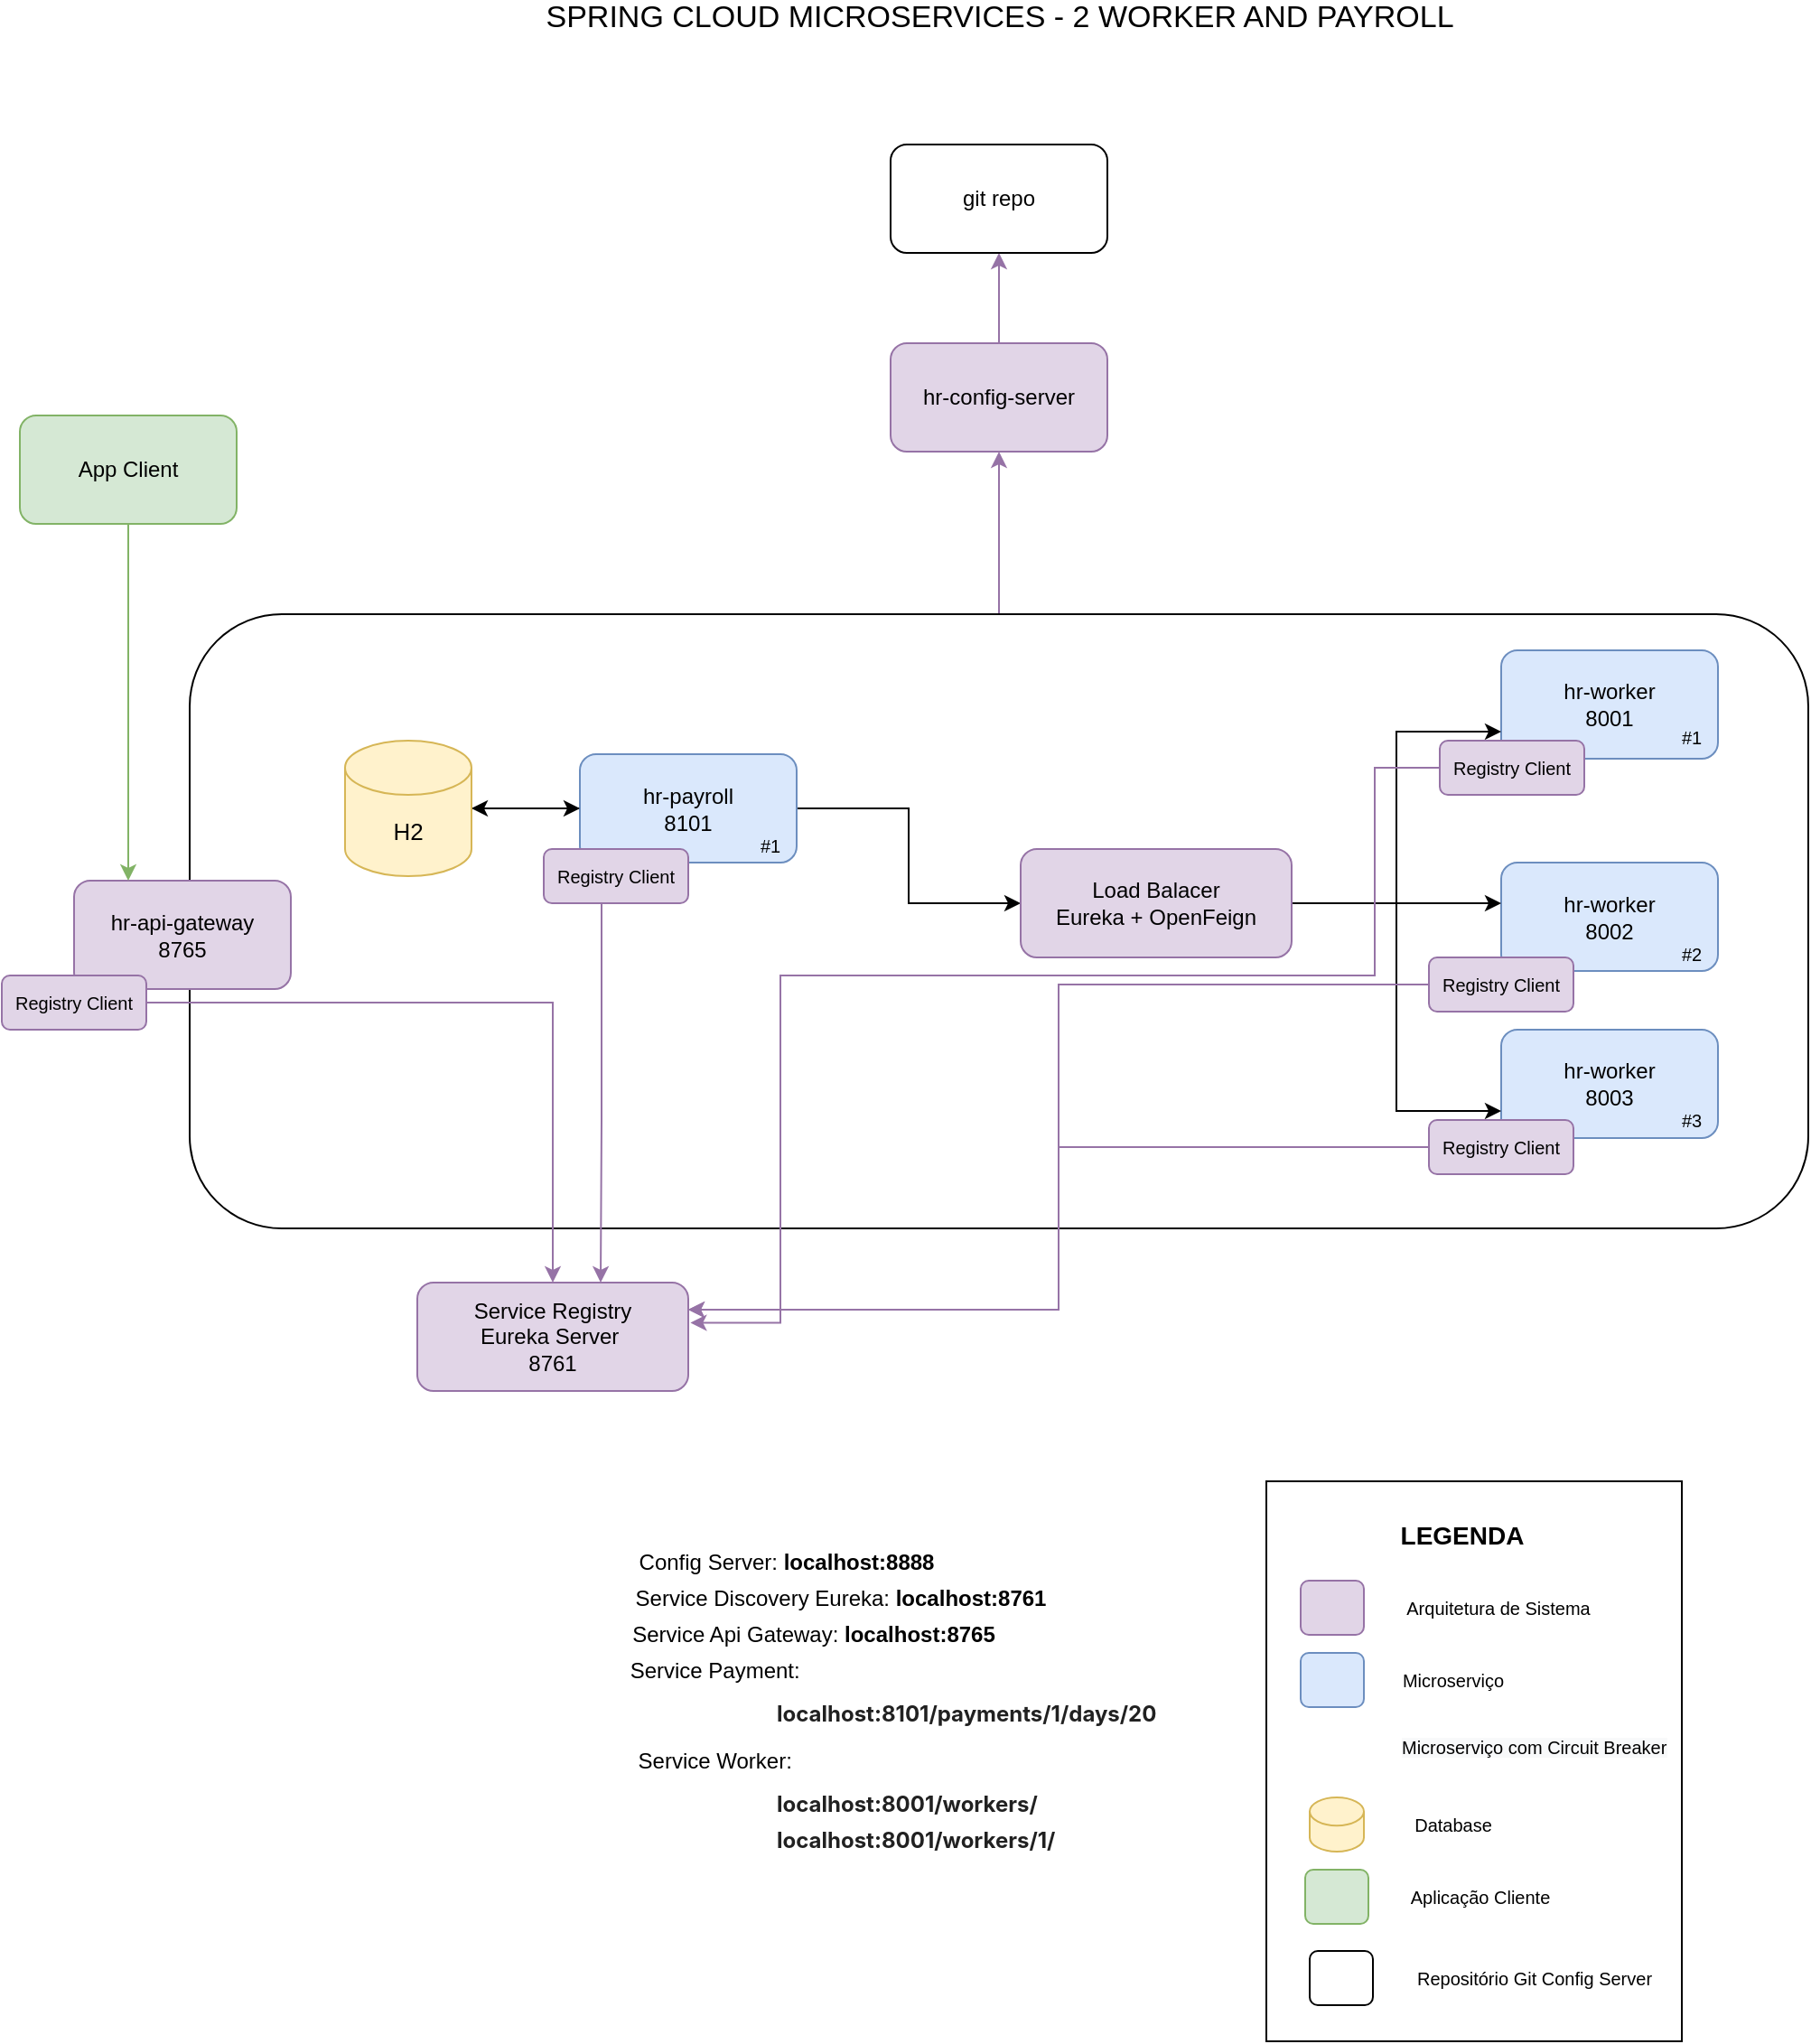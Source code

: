 <mxfile version="16.5.3" type="device"><diagram id="1bEMvcAfJl2qX9IE1g67" name="Page-1"><mxGraphModel dx="1038" dy="1786" grid="1" gridSize="10" guides="1" tooltips="1" connect="1" arrows="1" fold="1" page="1" pageScale="1" pageWidth="827" pageHeight="1169" math="0" shadow="0"><root><mxCell id="0"/><mxCell id="1" parent="0"/><mxCell id="FFli9uuqbO0M4AxKQonB-2" style="edgeStyle=orthogonalEdgeStyle;rounded=0;orthogonalLoop=1;jettySize=auto;html=1;entryX=0.5;entryY=1;entryDx=0;entryDy=0;fillColor=#e1d5e7;strokeColor=#9673a6;" edge="1" parent="1" source="9oAoAfkJ_y66X4qHa8gD-58" target="FFli9uuqbO0M4AxKQonB-1"><mxGeometry relative="1" as="geometry"/></mxCell><mxCell id="9oAoAfkJ_y66X4qHa8gD-58" value="" style="rounded=1;whiteSpace=wrap;html=1;fontSize=10;" parent="1" vertex="1"><mxGeometry x="134" y="50" width="896" height="340" as="geometry"/></mxCell><mxCell id="9oAoAfkJ_y66X4qHa8gD-11" value="" style="rounded=0;whiteSpace=wrap;html=1;" parent="1" vertex="1"><mxGeometry x="730" y="530" width="230" height="310" as="geometry"/></mxCell><mxCell id="zrGTvVkGDup4hxQ8Pklv-1" value="hr-worker&lt;br&gt;8001" style="rounded=1;whiteSpace=wrap;html=1;fillColor=#dae8fc;strokeColor=#6c8ebf;" parent="1" vertex="1"><mxGeometry x="860" y="70" width="120" height="60" as="geometry"/></mxCell><mxCell id="9oAoAfkJ_y66X4qHa8gD-27" style="edgeStyle=orthogonalEdgeStyle;rounded=0;orthogonalLoop=1;jettySize=auto;html=1;fontSize=13;" parent="1" source="zrGTvVkGDup4hxQ8Pklv-2" edge="1"><mxGeometry relative="1" as="geometry"><mxPoint x="290" y="157.5" as="targetPoint"/></mxGeometry></mxCell><mxCell id="9oAoAfkJ_y66X4qHa8gD-29" style="edgeStyle=orthogonalEdgeStyle;rounded=0;orthogonalLoop=1;jettySize=auto;html=1;fontSize=13;" parent="1" source="zrGTvVkGDup4hxQ8Pklv-2" target="9oAoAfkJ_y66X4qHa8gD-28" edge="1"><mxGeometry relative="1" as="geometry"/></mxCell><mxCell id="zrGTvVkGDup4hxQ8Pklv-2" value="hr-payroll&lt;br&gt;8101" style="rounded=1;whiteSpace=wrap;html=1;fillColor=#dae8fc;strokeColor=#6c8ebf;" parent="1" vertex="1"><mxGeometry x="350" y="127.5" width="120" height="60" as="geometry"/></mxCell><mxCell id="zrGTvVkGDup4hxQ8Pklv-5" value="&lt;font style=&quot;font-size: 17px&quot;&gt;SPRING CLOUD MICROSERVICES - 2 WORKER AND PAYROLL&lt;/font&gt;" style="text;html=1;align=center;verticalAlign=middle;resizable=0;points=[];autosize=1;strokeColor=none;fillColor=none;" parent="1" vertex="1"><mxGeometry x="322" y="-290" width="520" height="20" as="geometry"/></mxCell><mxCell id="9oAoAfkJ_y66X4qHa8gD-1" value="Service Registry&lt;br&gt;Eureka Server&amp;nbsp;&lt;br&gt;8761" style="rounded=1;whiteSpace=wrap;html=1;fillColor=#e1d5e7;strokeColor=#9673a6;" parent="1" vertex="1"><mxGeometry x="260" y="420" width="150" height="60" as="geometry"/></mxCell><mxCell id="9oAoAfkJ_y66X4qHa8gD-12" value="&lt;b&gt;&lt;font style=&quot;font-size: 14px&quot;&gt;LEGENDA&lt;/font&gt;&lt;/b&gt;" style="text;html=1;align=center;verticalAlign=middle;resizable=0;points=[];autosize=1;strokeColor=none;fillColor=none;" parent="1" vertex="1"><mxGeometry x="798" y="550" width="80" height="20" as="geometry"/></mxCell><mxCell id="9oAoAfkJ_y66X4qHa8gD-26" style="edgeStyle=orthogonalEdgeStyle;rounded=0;orthogonalLoop=1;jettySize=auto;html=1;entryX=0;entryY=0.5;entryDx=0;entryDy=0;fontSize=13;" parent="1" source="9oAoAfkJ_y66X4qHa8gD-13" target="zrGTvVkGDup4hxQ8Pklv-2" edge="1"><mxGeometry relative="1" as="geometry"><Array as="points"><mxPoint x="290" y="158"/><mxPoint x="290" y="158"/></Array></mxGeometry></mxCell><mxCell id="9oAoAfkJ_y66X4qHa8gD-13" value="&lt;span style=&quot;font-size: 13px&quot;&gt;H2&lt;/span&gt;" style="shape=cylinder3;whiteSpace=wrap;html=1;boundedLbl=1;backgroundOutline=1;size=15;fontSize=17;fillColor=#fff2cc;strokeColor=#d6b656;" parent="1" vertex="1"><mxGeometry x="220" y="120" width="70" height="75" as="geometry"/></mxCell><mxCell id="9oAoAfkJ_y66X4qHa8gD-19" value="" style="shape=image;verticalLabelPosition=bottom;labelBackgroundColor=default;verticalAlign=top;aspect=fixed;imageAspect=0;image=https://files.readme.io/8701241-small-Resilience4j.png;" parent="1" vertex="1"><mxGeometry x="440" y="112.5" width="30" height="30" as="geometry"/></mxCell><mxCell id="9oAoAfkJ_y66X4qHa8gD-23" value="hr-worker&lt;br&gt;8002" style="rounded=1;whiteSpace=wrap;html=1;fillColor=#dae8fc;strokeColor=#6c8ebf;" parent="1" vertex="1"><mxGeometry x="860" y="187.5" width="120" height="60" as="geometry"/></mxCell><mxCell id="9oAoAfkJ_y66X4qHa8gD-24" value="hr-worker&lt;br&gt;8003" style="rounded=1;whiteSpace=wrap;html=1;fillColor=#dae8fc;strokeColor=#6c8ebf;" parent="1" vertex="1"><mxGeometry x="860" y="280" width="120" height="60" as="geometry"/></mxCell><mxCell id="9oAoAfkJ_y66X4qHa8gD-30" style="edgeStyle=orthogonalEdgeStyle;rounded=0;orthogonalLoop=1;jettySize=auto;html=1;entryX=0;entryY=0.75;entryDx=0;entryDy=0;fontSize=13;" parent="1" source="9oAoAfkJ_y66X4qHa8gD-28" target="zrGTvVkGDup4hxQ8Pklv-1" edge="1"><mxGeometry relative="1" as="geometry"/></mxCell><mxCell id="9oAoAfkJ_y66X4qHa8gD-31" style="edgeStyle=orthogonalEdgeStyle;rounded=0;orthogonalLoop=1;jettySize=auto;html=1;fontSize=13;" parent="1" source="9oAoAfkJ_y66X4qHa8gD-28" edge="1"><mxGeometry relative="1" as="geometry"><mxPoint x="860" y="210" as="targetPoint"/><Array as="points"><mxPoint x="860" y="210"/></Array></mxGeometry></mxCell><mxCell id="9oAoAfkJ_y66X4qHa8gD-32" style="edgeStyle=orthogonalEdgeStyle;rounded=0;orthogonalLoop=1;jettySize=auto;html=1;entryX=0;entryY=0.75;entryDx=0;entryDy=0;fontSize=13;" parent="1" source="9oAoAfkJ_y66X4qHa8gD-28" target="9oAoAfkJ_y66X4qHa8gD-24" edge="1"><mxGeometry relative="1" as="geometry"/></mxCell><mxCell id="9oAoAfkJ_y66X4qHa8gD-28" value="Load Balacer&lt;br&gt;Eureka + OpenFeign" style="rounded=1;whiteSpace=wrap;html=1;fillColor=#e1d5e7;strokeColor=#9673a6;" parent="1" vertex="1"><mxGeometry x="594" y="180" width="150" height="60" as="geometry"/></mxCell><mxCell id="9oAoAfkJ_y66X4qHa8gD-41" style="edgeStyle=orthogonalEdgeStyle;rounded=0;orthogonalLoop=1;jettySize=auto;html=1;entryX=1.008;entryY=0.37;entryDx=0;entryDy=0;entryPerimeter=0;fontSize=10;fillColor=#e1d5e7;strokeColor=#9673a6;" parent="1" source="9oAoAfkJ_y66X4qHa8gD-34" target="9oAoAfkJ_y66X4qHa8gD-1" edge="1"><mxGeometry relative="1" as="geometry"><Array as="points"><mxPoint x="790" y="135"/><mxPoint x="790" y="250"/><mxPoint x="461" y="250"/></Array></mxGeometry></mxCell><mxCell id="9oAoAfkJ_y66X4qHa8gD-34" value="&lt;font style=&quot;font-size: 10px&quot;&gt;Registry&amp;nbsp;Client&lt;/font&gt;" style="rounded=1;whiteSpace=wrap;html=1;fillColor=#e1d5e7;strokeColor=#9673a6;" parent="1" vertex="1"><mxGeometry x="826" y="120" width="80" height="30" as="geometry"/></mxCell><mxCell id="9oAoAfkJ_y66X4qHa8gD-35" style="edgeStyle=orthogonalEdgeStyle;rounded=0;orthogonalLoop=1;jettySize=auto;html=1;exitX=0.5;exitY=1;exitDx=0;exitDy=0;fontSize=10;" parent="1" source="9oAoAfkJ_y66X4qHa8gD-34" target="9oAoAfkJ_y66X4qHa8gD-34" edge="1"><mxGeometry relative="1" as="geometry"/></mxCell><mxCell id="9oAoAfkJ_y66X4qHa8gD-42" style="edgeStyle=orthogonalEdgeStyle;rounded=0;orthogonalLoop=1;jettySize=auto;html=1;entryX=1;entryY=0.25;entryDx=0;entryDy=0;fontSize=10;fillColor=#e1d5e7;strokeColor=#9673a6;" parent="1" source="9oAoAfkJ_y66X4qHa8gD-36" target="9oAoAfkJ_y66X4qHa8gD-1" edge="1"><mxGeometry relative="1" as="geometry"/></mxCell><mxCell id="9oAoAfkJ_y66X4qHa8gD-36" value="&lt;font style=&quot;font-size: 10px&quot;&gt;Registry&amp;nbsp;Client&lt;/font&gt;" style="rounded=1;whiteSpace=wrap;html=1;fillColor=#e1d5e7;strokeColor=#9673a6;" parent="1" vertex="1"><mxGeometry x="820" y="240" width="80" height="30" as="geometry"/></mxCell><mxCell id="9oAoAfkJ_y66X4qHa8gD-43" style="edgeStyle=orthogonalEdgeStyle;rounded=0;orthogonalLoop=1;jettySize=auto;html=1;entryX=1;entryY=0.25;entryDx=0;entryDy=0;fontSize=10;fillColor=#e1d5e7;strokeColor=#9673a6;" parent="1" source="9oAoAfkJ_y66X4qHa8gD-37" target="9oAoAfkJ_y66X4qHa8gD-1" edge="1"><mxGeometry relative="1" as="geometry"/></mxCell><mxCell id="9oAoAfkJ_y66X4qHa8gD-37" value="&lt;font style=&quot;font-size: 10px&quot;&gt;Registry&amp;nbsp;Client&lt;/font&gt;" style="rounded=1;whiteSpace=wrap;html=1;fillColor=#e1d5e7;strokeColor=#9673a6;" parent="1" vertex="1"><mxGeometry x="820" y="330" width="80" height="30" as="geometry"/></mxCell><mxCell id="9oAoAfkJ_y66X4qHa8gD-39" style="edgeStyle=orthogonalEdgeStyle;rounded=0;orthogonalLoop=1;jettySize=auto;html=1;fontSize=10;fillColor=#e1d5e7;strokeColor=#9673a6;entryX=0.75;entryY=0;entryDx=0;entryDy=0;" parent="1" edge="1"><mxGeometry relative="1" as="geometry"><mxPoint x="359" y="210" as="sourcePoint"/><mxPoint x="361.5" y="420" as="targetPoint"/><Array as="points"><mxPoint x="362" y="210"/><mxPoint x="362" y="330"/></Array></mxGeometry></mxCell><mxCell id="9oAoAfkJ_y66X4qHa8gD-38" value="&lt;font style=&quot;font-size: 10px&quot;&gt;Registry&amp;nbsp;Client&lt;/font&gt;" style="rounded=1;whiteSpace=wrap;html=1;fillColor=#e1d5e7;strokeColor=#9673a6;" parent="1" vertex="1"><mxGeometry x="330" y="180" width="80" height="30" as="geometry"/></mxCell><mxCell id="9oAoAfkJ_y66X4qHa8gD-44" value="" style="rounded=1;whiteSpace=wrap;html=1;fontSize=10;fillColor=#e1d5e7;strokeColor=#9673a6;" parent="1" vertex="1"><mxGeometry x="749" y="585" width="35" height="30" as="geometry"/></mxCell><mxCell id="9oAoAfkJ_y66X4qHa8gD-45" value="" style="rounded=1;whiteSpace=wrap;html=1;fontSize=10;fillColor=#dae8fc;strokeColor=#6c8ebf;" parent="1" vertex="1"><mxGeometry x="749" y="625" width="35" height="30" as="geometry"/></mxCell><mxCell id="9oAoAfkJ_y66X4qHa8gD-46" value="Arquitetura de Sistema" style="text;html=1;align=center;verticalAlign=middle;resizable=0;points=[];autosize=1;strokeColor=none;fillColor=none;fontSize=10;" parent="1" vertex="1"><mxGeometry x="798" y="590" width="120" height="20" as="geometry"/></mxCell><mxCell id="9oAoAfkJ_y66X4qHa8gD-47" value="Microserviço" style="text;html=1;align=center;verticalAlign=middle;resizable=0;points=[];autosize=1;strokeColor=none;fillColor=none;fontSize=10;" parent="1" vertex="1"><mxGeometry x="798" y="630" width="70" height="20" as="geometry"/></mxCell><mxCell id="9oAoAfkJ_y66X4qHa8gD-48" value="" style="shape=image;verticalLabelPosition=bottom;labelBackgroundColor=default;verticalAlign=top;aspect=fixed;imageAspect=0;image=https://files.readme.io/8701241-small-Resilience4j.png;" parent="1" vertex="1"><mxGeometry x="754" y="665" width="30" height="30" as="geometry"/></mxCell><mxCell id="9oAoAfkJ_y66X4qHa8gD-49" value="&lt;span style=&quot;color: rgb(0 , 0 , 0) ; font-family: &amp;#34;helvetica&amp;#34; ; font-size: 10px ; font-style: normal ; font-weight: 400 ; letter-spacing: normal ; text-align: center ; text-indent: 0px ; text-transform: none ; word-spacing: 0px ; background-color: rgb(248 , 249 , 250) ; display: inline ; float: none&quot;&gt;Microserviço com Circuit Breaker&lt;/span&gt;" style="text;whiteSpace=wrap;html=1;fontSize=10;" parent="1" vertex="1"><mxGeometry x="803" y="665" width="150" height="30" as="geometry"/></mxCell><mxCell id="9oAoAfkJ_y66X4qHa8gD-50" value="#1" style="text;html=1;align=center;verticalAlign=middle;resizable=0;points=[];autosize=1;strokeColor=none;fillColor=none;fontSize=10;" parent="1" vertex="1"><mxGeometry x="440" y="167.5" width="30" height="20" as="geometry"/></mxCell><mxCell id="9oAoAfkJ_y66X4qHa8gD-51" value="#1" style="text;html=1;align=center;verticalAlign=middle;resizable=0;points=[];autosize=1;strokeColor=none;fillColor=none;fontSize=10;" parent="1" vertex="1"><mxGeometry x="950" y="107.5" width="30" height="20" as="geometry"/></mxCell><mxCell id="9oAoAfkJ_y66X4qHa8gD-52" value="#2" style="text;html=1;align=center;verticalAlign=middle;resizable=0;points=[];autosize=1;strokeColor=none;fillColor=none;fontSize=10;" parent="1" vertex="1"><mxGeometry x="950" y="227.5" width="30" height="20" as="geometry"/></mxCell><mxCell id="9oAoAfkJ_y66X4qHa8gD-53" value="#3" style="text;html=1;align=center;verticalAlign=middle;resizable=0;points=[];autosize=1;strokeColor=none;fillColor=none;fontSize=10;" parent="1" vertex="1"><mxGeometry x="950" y="320" width="30" height="20" as="geometry"/></mxCell><mxCell id="9oAoAfkJ_y66X4qHa8gD-54" value="" style="shape=cylinder3;whiteSpace=wrap;html=1;boundedLbl=1;backgroundOutline=1;size=7.8;fontSize=17;fillColor=#fff2cc;strokeColor=#d6b656;" parent="1" vertex="1"><mxGeometry x="754" y="705" width="30" height="30" as="geometry"/></mxCell><mxCell id="9oAoAfkJ_y66X4qHa8gD-55" value="Database" style="text;html=1;align=center;verticalAlign=middle;resizable=0;points=[];autosize=1;strokeColor=none;fillColor=none;fontSize=10;" parent="1" vertex="1"><mxGeometry x="803" y="710" width="60" height="20" as="geometry"/></mxCell><mxCell id="9oAoAfkJ_y66X4qHa8gD-60" value="hr-api-gateway&lt;br&gt;8765" style="rounded=1;whiteSpace=wrap;html=1;fillColor=#e1d5e7;strokeColor=#9673a6;" parent="1" vertex="1"><mxGeometry x="70" y="197.5" width="120" height="60" as="geometry"/></mxCell><mxCell id="9oAoAfkJ_y66X4qHa8gD-62" style="edgeStyle=orthogonalEdgeStyle;rounded=0;orthogonalLoop=1;jettySize=auto;html=1;fontSize=10;fillColor=#e1d5e7;strokeColor=#9673a6;" parent="1" source="9oAoAfkJ_y66X4qHa8gD-61" target="9oAoAfkJ_y66X4qHa8gD-1" edge="1"><mxGeometry relative="1" as="geometry"/></mxCell><mxCell id="9oAoAfkJ_y66X4qHa8gD-61" value="&lt;font style=&quot;font-size: 10px&quot;&gt;Registry&amp;nbsp;Client&lt;/font&gt;" style="rounded=1;whiteSpace=wrap;html=1;fillColor=#e1d5e7;strokeColor=#9673a6;" parent="1" vertex="1"><mxGeometry x="30" y="250" width="80" height="30" as="geometry"/></mxCell><mxCell id="9oAoAfkJ_y66X4qHa8gD-65" style="edgeStyle=orthogonalEdgeStyle;rounded=0;orthogonalLoop=1;jettySize=auto;html=1;fontSize=10;fillColor=#d5e8d4;strokeColor=#82b366;" parent="1" source="9oAoAfkJ_y66X4qHa8gD-64" target="9oAoAfkJ_y66X4qHa8gD-60" edge="1"><mxGeometry relative="1" as="geometry"><Array as="points"><mxPoint x="100" y="150"/><mxPoint x="100" y="150"/></Array></mxGeometry></mxCell><mxCell id="9oAoAfkJ_y66X4qHa8gD-64" value="App Client" style="rounded=1;whiteSpace=wrap;html=1;fillColor=#d5e8d4;strokeColor=#82b366;" parent="1" vertex="1"><mxGeometry x="40" y="-60" width="120" height="60" as="geometry"/></mxCell><mxCell id="9oAoAfkJ_y66X4qHa8gD-66" value="" style="rounded=1;whiteSpace=wrap;html=1;fontSize=10;fillColor=#d5e8d4;strokeColor=#82b366;" parent="1" vertex="1"><mxGeometry x="751.5" y="745" width="35" height="30" as="geometry"/></mxCell><mxCell id="9oAoAfkJ_y66X4qHa8gD-68" value="Aplicação Cliente" style="text;html=1;align=center;verticalAlign=middle;resizable=0;points=[];autosize=1;strokeColor=none;fillColor=none;fontSize=10;" parent="1" vertex="1"><mxGeometry x="803" y="750" width="90" height="20" as="geometry"/></mxCell><mxCell id="9oAoAfkJ_y66X4qHa8gD-75" value="Service Api Gateway: &lt;b&gt;localhost:8765&lt;/b&gt;" style="text;html=1;align=center;verticalAlign=middle;resizable=0;points=[];autosize=1;strokeColor=none;fillColor=none;" parent="1" vertex="1"><mxGeometry x="369" y="605" width="220" height="20" as="geometry"/></mxCell><mxCell id="9oAoAfkJ_y66X4qHa8gD-76" value="Service Payment:&amp;nbsp;" style="text;html=1;align=center;verticalAlign=middle;resizable=0;points=[];autosize=1;strokeColor=none;fillColor=none;" parent="1" vertex="1"><mxGeometry x="371" y="625" width="110" height="20" as="geometry"/></mxCell><mxCell id="9oAoAfkJ_y66X4qHa8gD-77" value="&lt;span style=&quot;color: rgb(33 , 33 , 33) ; font-family: &amp;#34;inter&amp;#34; , &amp;#34;opensans&amp;#34; , &amp;#34;helvetica&amp;#34; , &amp;#34;arial&amp;#34; , sans-serif ; font-size: 12px ; font-style: normal ; letter-spacing: normal ; text-align: left ; text-indent: 0px ; text-transform: none ; word-spacing: 0px ; background-color: rgb(255 , 255 , 255) ; display: inline ; float: none&quot;&gt;&lt;b&gt;localhost:8101/payments/1/days/20&lt;/b&gt;&lt;br&gt;&lt;/span&gt;" style="text;whiteSpace=wrap;html=1;" parent="1" vertex="1"><mxGeometry x="457" y="645" width="190" height="40" as="geometry"/></mxCell><mxCell id="9oAoAfkJ_y66X4qHa8gD-78" value="&lt;b style=&quot;color: rgb(33 , 33 , 33) ; font-family: &amp;#34;inter&amp;#34; , &amp;#34;opensans&amp;#34; , &amp;#34;helvetica&amp;#34; , &amp;#34;arial&amp;#34; , sans-serif ; font-size: 12px ; font-style: normal ; letter-spacing: normal ; text-align: left ; text-indent: 0px ; text-transform: none ; word-spacing: 0px&quot;&gt;localhost:8001/workers/&lt;/b&gt;" style="text;whiteSpace=wrap;html=1;" parent="1" vertex="1"><mxGeometry x="457" y="695" width="170" height="30" as="geometry"/></mxCell><mxCell id="9oAoAfkJ_y66X4qHa8gD-79" value="Service Worker:&amp;nbsp;" style="text;html=1;align=center;verticalAlign=middle;resizable=0;points=[];autosize=1;strokeColor=none;fillColor=none;" parent="1" vertex="1"><mxGeometry x="376" y="675" width="100" height="20" as="geometry"/></mxCell><mxCell id="9oAoAfkJ_y66X4qHa8gD-80" value="&lt;b style=&quot;color: rgb(33, 33, 33); font-family: inter, opensans, helvetica, arial, sans-serif; font-size: 12px; font-style: normal; letter-spacing: normal; text-align: left; text-indent: 0px; text-transform: none; word-spacing: 0px;&quot;&gt;localhost:8001/workers/1/&lt;/b&gt;" style="text;whiteSpace=wrap;html=1;" parent="1" vertex="1"><mxGeometry x="457" y="715" width="170" height="30" as="geometry"/></mxCell><mxCell id="9oAoAfkJ_y66X4qHa8gD-81" value="Service Discovery Eureka: &lt;b&gt;localhost:8761&lt;/b&gt;" style="text;html=1;align=center;verticalAlign=middle;resizable=0;points=[];autosize=1;strokeColor=none;fillColor=none;" parent="1" vertex="1"><mxGeometry x="374" y="585" width="240" height="20" as="geometry"/></mxCell><mxCell id="FFli9uuqbO0M4AxKQonB-4" style="edgeStyle=orthogonalEdgeStyle;rounded=0;orthogonalLoop=1;jettySize=auto;html=1;entryX=0.5;entryY=1;entryDx=0;entryDy=0;fillColor=#e1d5e7;strokeColor=#9673a6;" edge="1" parent="1" source="FFli9uuqbO0M4AxKQonB-1" target="FFli9uuqbO0M4AxKQonB-3"><mxGeometry relative="1" as="geometry"/></mxCell><mxCell id="FFli9uuqbO0M4AxKQonB-1" value="hr-config-server" style="rounded=1;whiteSpace=wrap;html=1;fillColor=#e1d5e7;strokeColor=#9673a6;" vertex="1" parent="1"><mxGeometry x="522" y="-100" width="120" height="60" as="geometry"/></mxCell><mxCell id="FFli9uuqbO0M4AxKQonB-3" value="git repo" style="rounded=1;whiteSpace=wrap;html=1;" vertex="1" parent="1"><mxGeometry x="522" y="-210" width="120" height="60" as="geometry"/></mxCell><mxCell id="FFli9uuqbO0M4AxKQonB-5" value="Config Server: &lt;b&gt;localhost:8888&lt;/b&gt;" style="text;html=1;align=center;verticalAlign=middle;resizable=0;points=[];autosize=1;strokeColor=none;fillColor=none;" vertex="1" parent="1"><mxGeometry x="374" y="565" width="180" height="20" as="geometry"/></mxCell><mxCell id="FFli9uuqbO0M4AxKQonB-6" value="" style="rounded=1;whiteSpace=wrap;html=1;fontSize=10;" vertex="1" parent="1"><mxGeometry x="754" y="790" width="35" height="30" as="geometry"/></mxCell><mxCell id="FFli9uuqbO0M4AxKQonB-7" value="Repositório Git Config Server" style="text;html=1;align=center;verticalAlign=middle;resizable=0;points=[];autosize=1;strokeColor=none;fillColor=none;fontSize=10;" vertex="1" parent="1"><mxGeometry x="803" y="795" width="150" height="20" as="geometry"/></mxCell></root></mxGraphModel></diagram></mxfile>